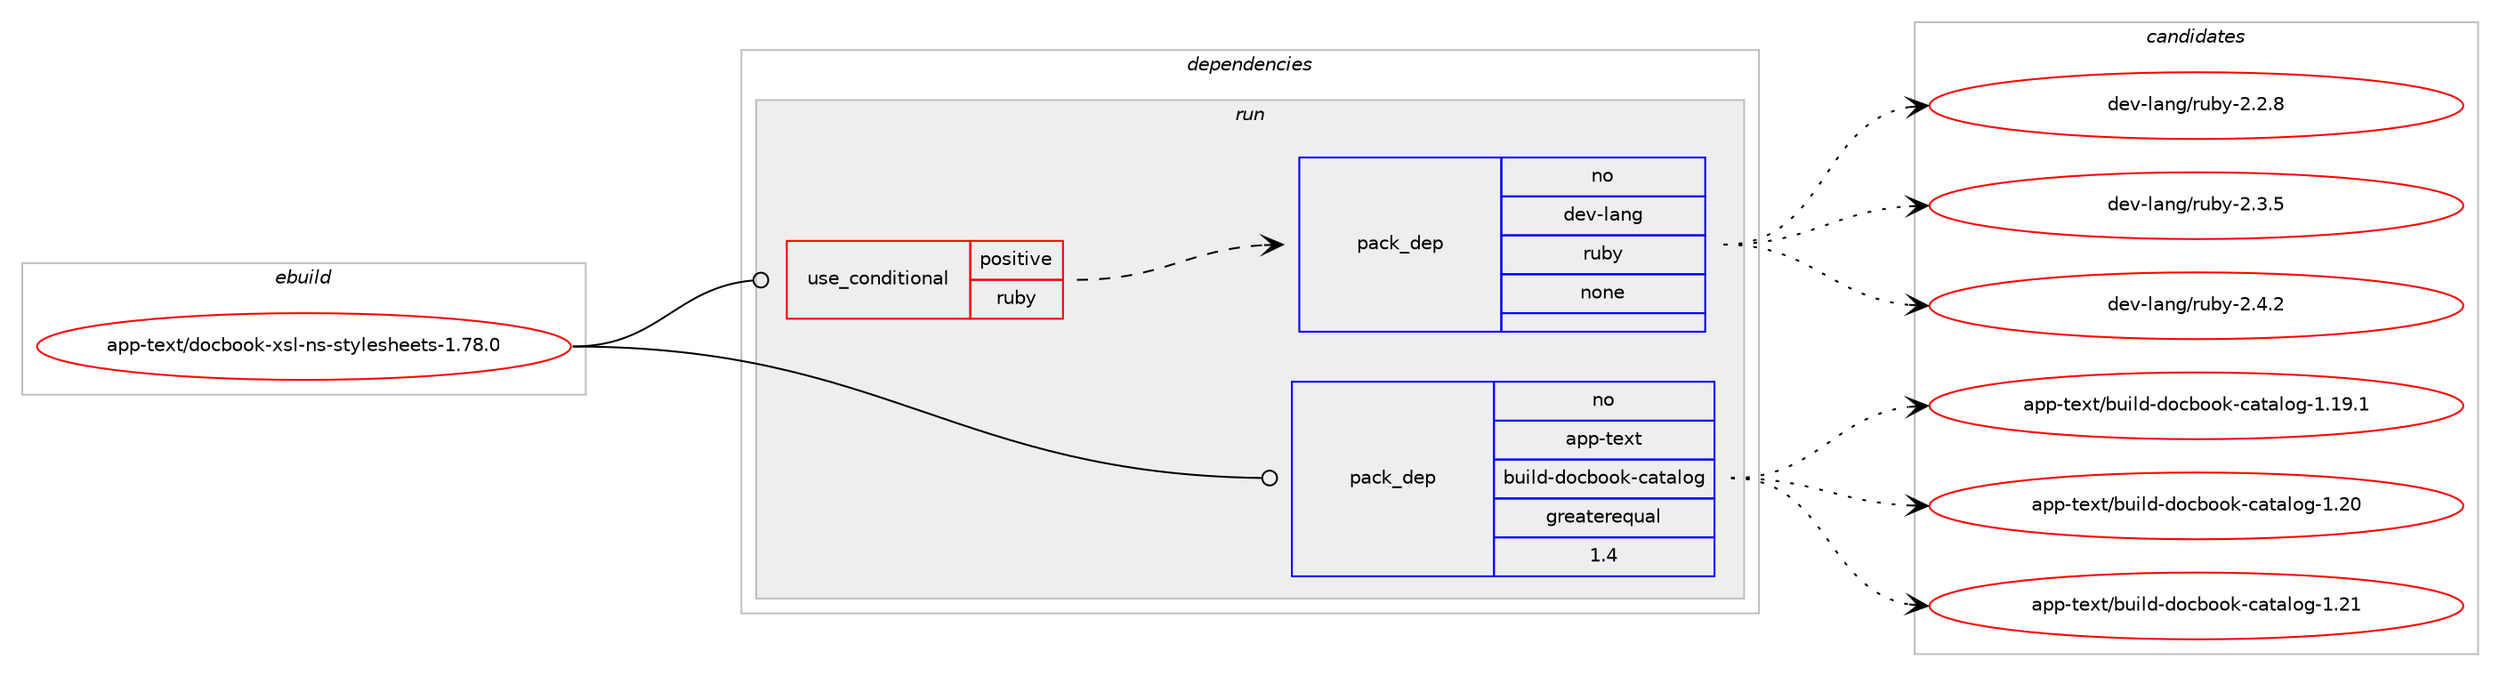 digraph prolog {

# *************
# Graph options
# *************

newrank=true;
concentrate=true;
compound=true;
graph [rankdir=LR,fontname=Helvetica,fontsize=10,ranksep=1.5];#, ranksep=2.5, nodesep=0.2];
edge  [arrowhead=vee];
node  [fontname=Helvetica,fontsize=10];

# **********
# The ebuild
# **********

subgraph cluster_leftcol {
color=gray;
rank=same;
label=<<i>ebuild</i>>;
id [label="app-text/docbook-xsl-ns-stylesheets-1.78.0", color=red, width=4, href="../app-text/docbook-xsl-ns-stylesheets-1.78.0.svg"];
}

# ****************
# The dependencies
# ****************

subgraph cluster_midcol {
color=gray;
label=<<i>dependencies</i>>;
subgraph cluster_compile {
fillcolor="#eeeeee";
style=filled;
label=<<i>compile</i>>;
}
subgraph cluster_compileandrun {
fillcolor="#eeeeee";
style=filled;
label=<<i>compile and run</i>>;
}
subgraph cluster_run {
fillcolor="#eeeeee";
style=filled;
label=<<i>run</i>>;
subgraph cond14487 {
dependency56400 [label=<<TABLE BORDER="0" CELLBORDER="1" CELLSPACING="0" CELLPADDING="4"><TR><TD ROWSPAN="3" CELLPADDING="10">use_conditional</TD></TR><TR><TD>positive</TD></TR><TR><TD>ruby</TD></TR></TABLE>>, shape=none, color=red];
subgraph pack40876 {
dependency56401 [label=<<TABLE BORDER="0" CELLBORDER="1" CELLSPACING="0" CELLPADDING="4" WIDTH="220"><TR><TD ROWSPAN="6" CELLPADDING="30">pack_dep</TD></TR><TR><TD WIDTH="110">no</TD></TR><TR><TD>dev-lang</TD></TR><TR><TD>ruby</TD></TR><TR><TD>none</TD></TR><TR><TD></TD></TR></TABLE>>, shape=none, color=blue];
}
dependency56400:e -> dependency56401:w [weight=20,style="dashed",arrowhead="vee"];
}
id:e -> dependency56400:w [weight=20,style="solid",arrowhead="odot"];
subgraph pack40877 {
dependency56402 [label=<<TABLE BORDER="0" CELLBORDER="1" CELLSPACING="0" CELLPADDING="4" WIDTH="220"><TR><TD ROWSPAN="6" CELLPADDING="30">pack_dep</TD></TR><TR><TD WIDTH="110">no</TD></TR><TR><TD>app-text</TD></TR><TR><TD>build-docbook-catalog</TD></TR><TR><TD>greaterequal</TD></TR><TR><TD>1.4</TD></TR></TABLE>>, shape=none, color=blue];
}
id:e -> dependency56402:w [weight=20,style="solid",arrowhead="odot"];
}
}

# **************
# The candidates
# **************

subgraph cluster_choices {
rank=same;
color=gray;
label=<<i>candidates</i>>;

subgraph choice40876 {
color=black;
nodesep=1;
choice10010111845108971101034711411798121455046504656 [label="dev-lang/ruby-2.2.8", color=red, width=4,href="../dev-lang/ruby-2.2.8.svg"];
choice10010111845108971101034711411798121455046514653 [label="dev-lang/ruby-2.3.5", color=red, width=4,href="../dev-lang/ruby-2.3.5.svg"];
choice10010111845108971101034711411798121455046524650 [label="dev-lang/ruby-2.4.2", color=red, width=4,href="../dev-lang/ruby-2.4.2.svg"];
dependency56401:e -> choice10010111845108971101034711411798121455046504656:w [style=dotted,weight="100"];
dependency56401:e -> choice10010111845108971101034711411798121455046514653:w [style=dotted,weight="100"];
dependency56401:e -> choice10010111845108971101034711411798121455046524650:w [style=dotted,weight="100"];
}
subgraph choice40877 {
color=black;
nodesep=1;
choice971121124511610112011647981171051081004510011199981111111074599971169710811110345494649574649 [label="app-text/build-docbook-catalog-1.19.1", color=red, width=4,href="../app-text/build-docbook-catalog-1.19.1.svg"];
choice97112112451161011201164798117105108100451001119998111111107459997116971081111034549465048 [label="app-text/build-docbook-catalog-1.20", color=red, width=4,href="../app-text/build-docbook-catalog-1.20.svg"];
choice97112112451161011201164798117105108100451001119998111111107459997116971081111034549465049 [label="app-text/build-docbook-catalog-1.21", color=red, width=4,href="../app-text/build-docbook-catalog-1.21.svg"];
dependency56402:e -> choice971121124511610112011647981171051081004510011199981111111074599971169710811110345494649574649:w [style=dotted,weight="100"];
dependency56402:e -> choice97112112451161011201164798117105108100451001119998111111107459997116971081111034549465048:w [style=dotted,weight="100"];
dependency56402:e -> choice97112112451161011201164798117105108100451001119998111111107459997116971081111034549465049:w [style=dotted,weight="100"];
}
}

}
